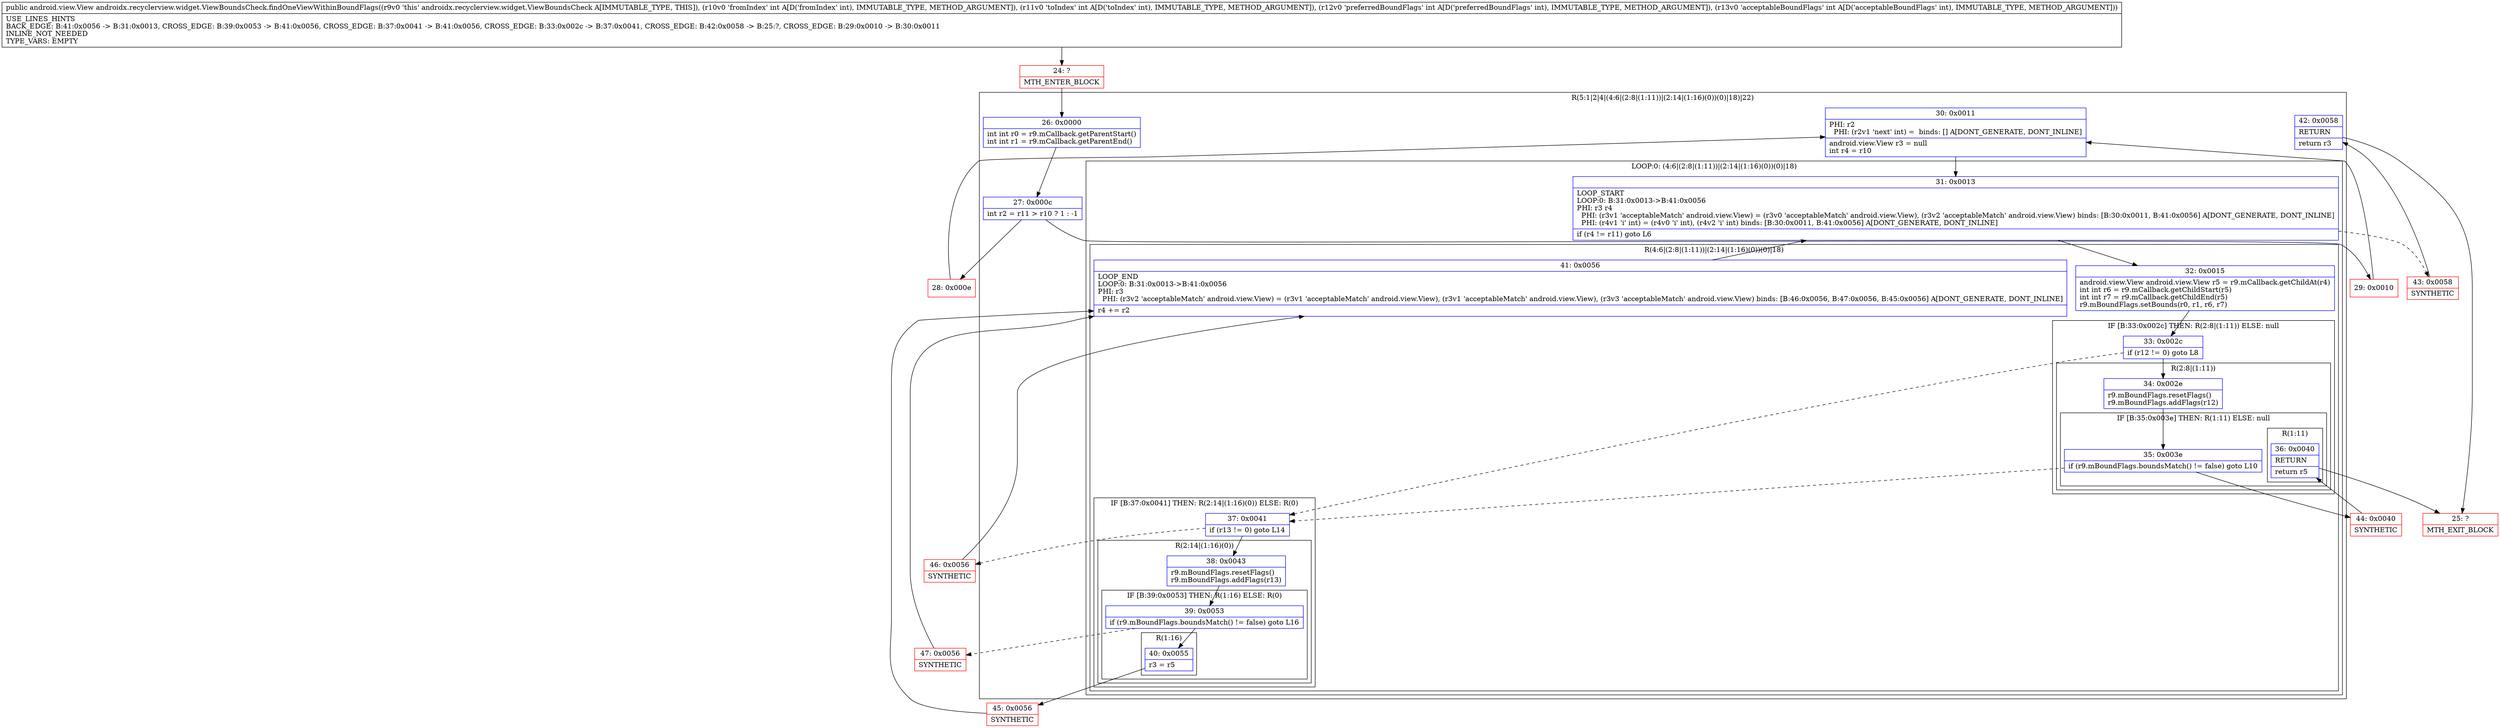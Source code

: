 digraph "CFG forandroidx.recyclerview.widget.ViewBoundsCheck.findOneViewWithinBoundFlags(IIII)Landroid\/view\/View;" {
subgraph cluster_Region_1123960346 {
label = "R(5:1|2|4|(4:6|(2:8|(1:11))|(2:14|(1:16)(0))(0)|18)|22)";
node [shape=record,color=blue];
Node_26 [shape=record,label="{26\:\ 0x0000|int int r0 = r9.mCallback.getParentStart()\lint int r1 = r9.mCallback.getParentEnd()\l}"];
Node_27 [shape=record,label="{27\:\ 0x000c|int r2 = r11 \> r10 ? 1 : \-1\l}"];
Node_30 [shape=record,label="{30\:\ 0x0011|PHI: r2 \l  PHI: (r2v1 'next' int) =  binds: [] A[DONT_GENERATE, DONT_INLINE]\l|android.view.View r3 = null\lint r4 = r10\l}"];
subgraph cluster_LoopRegion_578932906 {
label = "LOOP:0: (4:6|(2:8|(1:11))|(2:14|(1:16)(0))(0)|18)";
node [shape=record,color=blue];
Node_31 [shape=record,label="{31\:\ 0x0013|LOOP_START\lLOOP:0: B:31:0x0013\-\>B:41:0x0056\lPHI: r3 r4 \l  PHI: (r3v1 'acceptableMatch' android.view.View) = (r3v0 'acceptableMatch' android.view.View), (r3v2 'acceptableMatch' android.view.View) binds: [B:30:0x0011, B:41:0x0056] A[DONT_GENERATE, DONT_INLINE]\l  PHI: (r4v1 'i' int) = (r4v0 'i' int), (r4v2 'i' int) binds: [B:30:0x0011, B:41:0x0056] A[DONT_GENERATE, DONT_INLINE]\l|if (r4 != r11) goto L6\l}"];
subgraph cluster_Region_413781278 {
label = "R(4:6|(2:8|(1:11))|(2:14|(1:16)(0))(0)|18)";
node [shape=record,color=blue];
Node_32 [shape=record,label="{32\:\ 0x0015|android.view.View android.view.View r5 = r9.mCallback.getChildAt(r4)\lint int r6 = r9.mCallback.getChildStart(r5)\lint int r7 = r9.mCallback.getChildEnd(r5)\lr9.mBoundFlags.setBounds(r0, r1, r6, r7)\l}"];
subgraph cluster_IfRegion_586904043 {
label = "IF [B:33:0x002c] THEN: R(2:8|(1:11)) ELSE: null";
node [shape=record,color=blue];
Node_33 [shape=record,label="{33\:\ 0x002c|if (r12 != 0) goto L8\l}"];
subgraph cluster_Region_997756994 {
label = "R(2:8|(1:11))";
node [shape=record,color=blue];
Node_34 [shape=record,label="{34\:\ 0x002e|r9.mBoundFlags.resetFlags()\lr9.mBoundFlags.addFlags(r12)\l}"];
subgraph cluster_IfRegion_1113254456 {
label = "IF [B:35:0x003e] THEN: R(1:11) ELSE: null";
node [shape=record,color=blue];
Node_35 [shape=record,label="{35\:\ 0x003e|if (r9.mBoundFlags.boundsMatch() != false) goto L10\l}"];
subgraph cluster_Region_1444229556 {
label = "R(1:11)";
node [shape=record,color=blue];
Node_36 [shape=record,label="{36\:\ 0x0040|RETURN\l|return r5\l}"];
}
}
}
}
subgraph cluster_IfRegion_640867491 {
label = "IF [B:37:0x0041] THEN: R(2:14|(1:16)(0)) ELSE: R(0)";
node [shape=record,color=blue];
Node_37 [shape=record,label="{37\:\ 0x0041|if (r13 != 0) goto L14\l}"];
subgraph cluster_Region_1606391207 {
label = "R(2:14|(1:16)(0))";
node [shape=record,color=blue];
Node_38 [shape=record,label="{38\:\ 0x0043|r9.mBoundFlags.resetFlags()\lr9.mBoundFlags.addFlags(r13)\l}"];
subgraph cluster_IfRegion_540730514 {
label = "IF [B:39:0x0053] THEN: R(1:16) ELSE: R(0)";
node [shape=record,color=blue];
Node_39 [shape=record,label="{39\:\ 0x0053|if (r9.mBoundFlags.boundsMatch() != false) goto L16\l}"];
subgraph cluster_Region_1718314485 {
label = "R(1:16)";
node [shape=record,color=blue];
Node_40 [shape=record,label="{40\:\ 0x0055|r3 = r5\l}"];
}
subgraph cluster_Region_891601287 {
label = "R(0)";
node [shape=record,color=blue];
}
}
}
subgraph cluster_Region_96719940 {
label = "R(0)";
node [shape=record,color=blue];
}
}
Node_41 [shape=record,label="{41\:\ 0x0056|LOOP_END\lLOOP:0: B:31:0x0013\-\>B:41:0x0056\lPHI: r3 \l  PHI: (r3v2 'acceptableMatch' android.view.View) = (r3v1 'acceptableMatch' android.view.View), (r3v1 'acceptableMatch' android.view.View), (r3v3 'acceptableMatch' android.view.View) binds: [B:46:0x0056, B:47:0x0056, B:45:0x0056] A[DONT_GENERATE, DONT_INLINE]\l|r4 += r2\l}"];
}
}
Node_42 [shape=record,label="{42\:\ 0x0058|RETURN\l|return r3\l}"];
}
Node_24 [shape=record,color=red,label="{24\:\ ?|MTH_ENTER_BLOCK\l}"];
Node_28 [shape=record,color=red,label="{28\:\ 0x000e}"];
Node_44 [shape=record,color=red,label="{44\:\ 0x0040|SYNTHETIC\l}"];
Node_25 [shape=record,color=red,label="{25\:\ ?|MTH_EXIT_BLOCK\l}"];
Node_45 [shape=record,color=red,label="{45\:\ 0x0056|SYNTHETIC\l}"];
Node_47 [shape=record,color=red,label="{47\:\ 0x0056|SYNTHETIC\l}"];
Node_46 [shape=record,color=red,label="{46\:\ 0x0056|SYNTHETIC\l}"];
Node_43 [shape=record,color=red,label="{43\:\ 0x0058|SYNTHETIC\l}"];
Node_29 [shape=record,color=red,label="{29\:\ 0x0010}"];
MethodNode[shape=record,label="{public android.view.View androidx.recyclerview.widget.ViewBoundsCheck.findOneViewWithinBoundFlags((r9v0 'this' androidx.recyclerview.widget.ViewBoundsCheck A[IMMUTABLE_TYPE, THIS]), (r10v0 'fromIndex' int A[D('fromIndex' int), IMMUTABLE_TYPE, METHOD_ARGUMENT]), (r11v0 'toIndex' int A[D('toIndex' int), IMMUTABLE_TYPE, METHOD_ARGUMENT]), (r12v0 'preferredBoundFlags' int A[D('preferredBoundFlags' int), IMMUTABLE_TYPE, METHOD_ARGUMENT]), (r13v0 'acceptableBoundFlags' int A[D('acceptableBoundFlags' int), IMMUTABLE_TYPE, METHOD_ARGUMENT]))  | USE_LINES_HINTS\lBACK_EDGE: B:41:0x0056 \-\> B:31:0x0013, CROSS_EDGE: B:39:0x0053 \-\> B:41:0x0056, CROSS_EDGE: B:37:0x0041 \-\> B:41:0x0056, CROSS_EDGE: B:33:0x002c \-\> B:37:0x0041, CROSS_EDGE: B:42:0x0058 \-\> B:25:?, CROSS_EDGE: B:29:0x0010 \-\> B:30:0x0011\lINLINE_NOT_NEEDED\lTYPE_VARS: EMPTY\l}"];
MethodNode -> Node_24;Node_26 -> Node_27;
Node_27 -> Node_28;
Node_27 -> Node_29;
Node_30 -> Node_31;
Node_31 -> Node_32;
Node_31 -> Node_43[style=dashed];
Node_32 -> Node_33;
Node_33 -> Node_34;
Node_33 -> Node_37[style=dashed];
Node_34 -> Node_35;
Node_35 -> Node_37[style=dashed];
Node_35 -> Node_44;
Node_36 -> Node_25;
Node_37 -> Node_38;
Node_37 -> Node_46[style=dashed];
Node_38 -> Node_39;
Node_39 -> Node_40;
Node_39 -> Node_47[style=dashed];
Node_40 -> Node_45;
Node_41 -> Node_31;
Node_42 -> Node_25;
Node_24 -> Node_26;
Node_28 -> Node_30;
Node_44 -> Node_36;
Node_45 -> Node_41;
Node_47 -> Node_41;
Node_46 -> Node_41;
Node_43 -> Node_42;
Node_29 -> Node_30;
}

